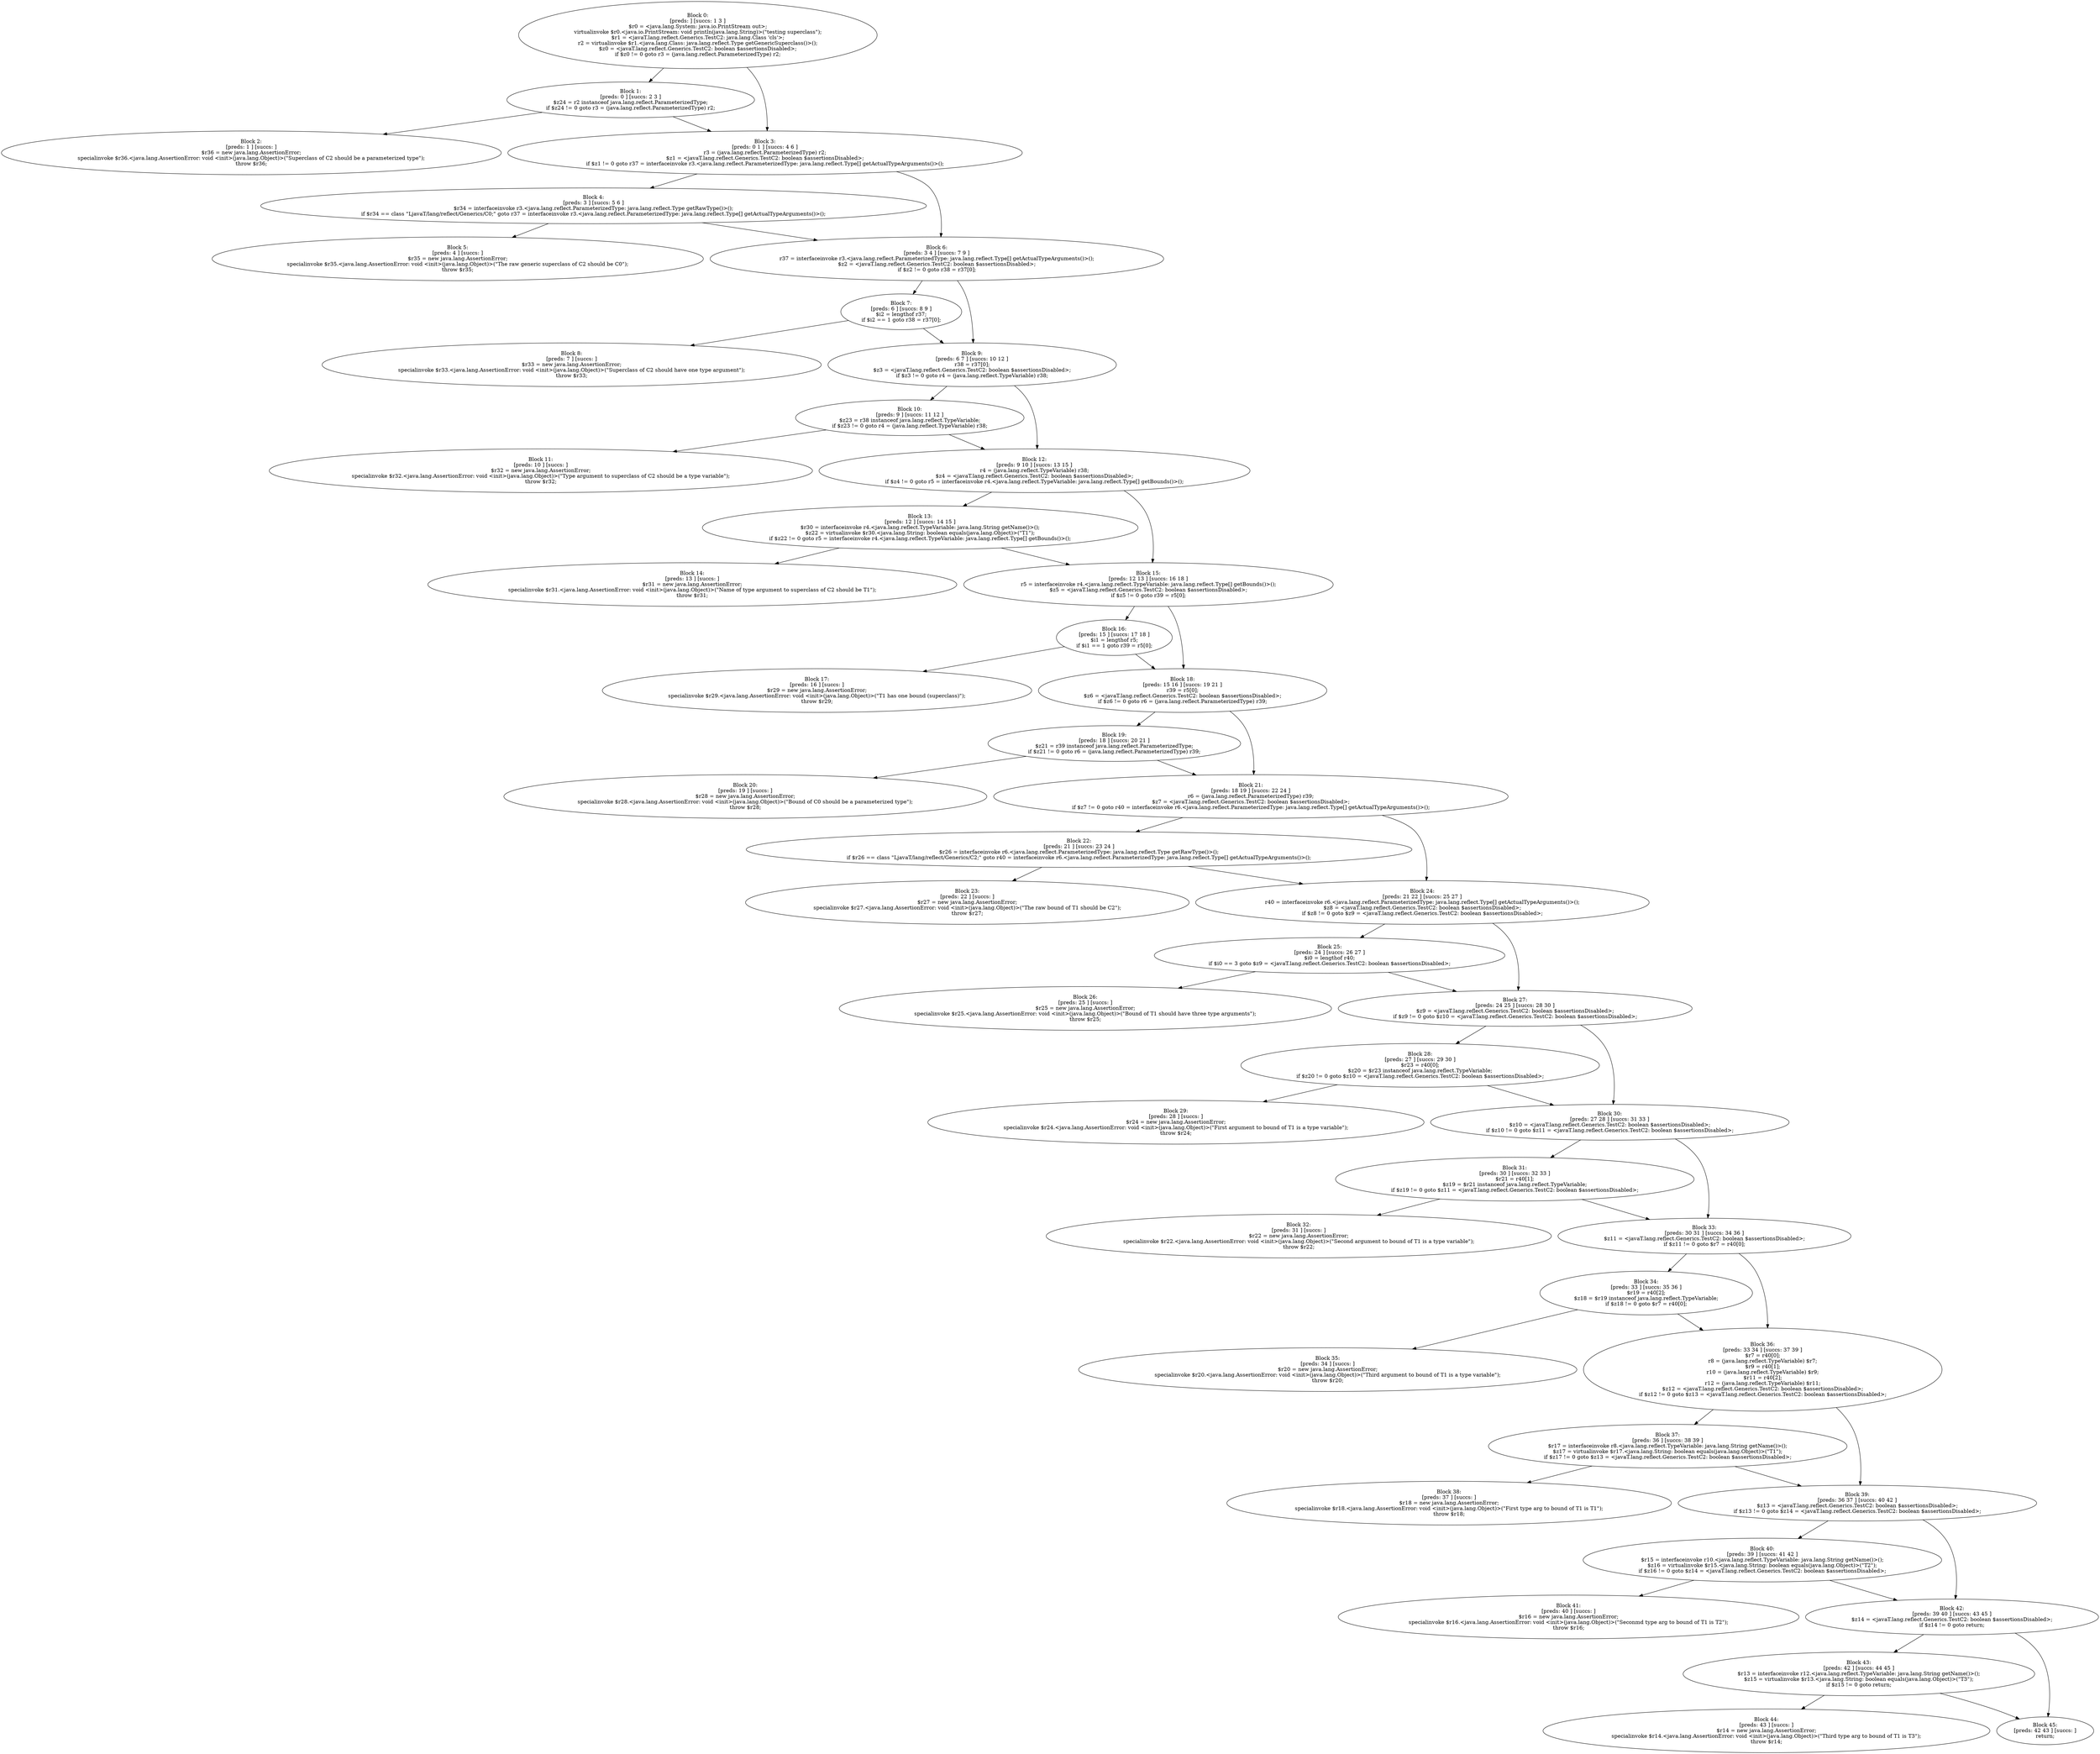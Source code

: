 digraph "unitGraph" {
    "Block 0:
[preds: ] [succs: 1 3 ]
$r0 = <java.lang.System: java.io.PrintStream out>;
virtualinvoke $r0.<java.io.PrintStream: void println(java.lang.String)>(\"testing superclass\");
$r1 = <javaT.lang.reflect.Generics.TestC2: java.lang.Class 'cls'>;
r2 = virtualinvoke $r1.<java.lang.Class: java.lang.reflect.Type getGenericSuperclass()>();
$z0 = <javaT.lang.reflect.Generics.TestC2: boolean $assertionsDisabled>;
if $z0 != 0 goto r3 = (java.lang.reflect.ParameterizedType) r2;
"
    "Block 1:
[preds: 0 ] [succs: 2 3 ]
$z24 = r2 instanceof java.lang.reflect.ParameterizedType;
if $z24 != 0 goto r3 = (java.lang.reflect.ParameterizedType) r2;
"
    "Block 2:
[preds: 1 ] [succs: ]
$r36 = new java.lang.AssertionError;
specialinvoke $r36.<java.lang.AssertionError: void <init>(java.lang.Object)>(\"Superclass of C2 should be a parameterized type\");
throw $r36;
"
    "Block 3:
[preds: 0 1 ] [succs: 4 6 ]
r3 = (java.lang.reflect.ParameterizedType) r2;
$z1 = <javaT.lang.reflect.Generics.TestC2: boolean $assertionsDisabled>;
if $z1 != 0 goto r37 = interfaceinvoke r3.<java.lang.reflect.ParameterizedType: java.lang.reflect.Type[] getActualTypeArguments()>();
"
    "Block 4:
[preds: 3 ] [succs: 5 6 ]
$r34 = interfaceinvoke r3.<java.lang.reflect.ParameterizedType: java.lang.reflect.Type getRawType()>();
if $r34 == class \"LjavaT/lang/reflect/Generics/C0;\" goto r37 = interfaceinvoke r3.<java.lang.reflect.ParameterizedType: java.lang.reflect.Type[] getActualTypeArguments()>();
"
    "Block 5:
[preds: 4 ] [succs: ]
$r35 = new java.lang.AssertionError;
specialinvoke $r35.<java.lang.AssertionError: void <init>(java.lang.Object)>(\"The raw generic superclass of C2 should be C0\");
throw $r35;
"
    "Block 6:
[preds: 3 4 ] [succs: 7 9 ]
r37 = interfaceinvoke r3.<java.lang.reflect.ParameterizedType: java.lang.reflect.Type[] getActualTypeArguments()>();
$z2 = <javaT.lang.reflect.Generics.TestC2: boolean $assertionsDisabled>;
if $z2 != 0 goto r38 = r37[0];
"
    "Block 7:
[preds: 6 ] [succs: 8 9 ]
$i2 = lengthof r37;
if $i2 == 1 goto r38 = r37[0];
"
    "Block 8:
[preds: 7 ] [succs: ]
$r33 = new java.lang.AssertionError;
specialinvoke $r33.<java.lang.AssertionError: void <init>(java.lang.Object)>(\"Superclass of C2 should have one type argument\");
throw $r33;
"
    "Block 9:
[preds: 6 7 ] [succs: 10 12 ]
r38 = r37[0];
$z3 = <javaT.lang.reflect.Generics.TestC2: boolean $assertionsDisabled>;
if $z3 != 0 goto r4 = (java.lang.reflect.TypeVariable) r38;
"
    "Block 10:
[preds: 9 ] [succs: 11 12 ]
$z23 = r38 instanceof java.lang.reflect.TypeVariable;
if $z23 != 0 goto r4 = (java.lang.reflect.TypeVariable) r38;
"
    "Block 11:
[preds: 10 ] [succs: ]
$r32 = new java.lang.AssertionError;
specialinvoke $r32.<java.lang.AssertionError: void <init>(java.lang.Object)>(\"Type argument to superclass of C2 should be a type variable\");
throw $r32;
"
    "Block 12:
[preds: 9 10 ] [succs: 13 15 ]
r4 = (java.lang.reflect.TypeVariable) r38;
$z4 = <javaT.lang.reflect.Generics.TestC2: boolean $assertionsDisabled>;
if $z4 != 0 goto r5 = interfaceinvoke r4.<java.lang.reflect.TypeVariable: java.lang.reflect.Type[] getBounds()>();
"
    "Block 13:
[preds: 12 ] [succs: 14 15 ]
$r30 = interfaceinvoke r4.<java.lang.reflect.TypeVariable: java.lang.String getName()>();
$z22 = virtualinvoke $r30.<java.lang.String: boolean equals(java.lang.Object)>(\"T1\");
if $z22 != 0 goto r5 = interfaceinvoke r4.<java.lang.reflect.TypeVariable: java.lang.reflect.Type[] getBounds()>();
"
    "Block 14:
[preds: 13 ] [succs: ]
$r31 = new java.lang.AssertionError;
specialinvoke $r31.<java.lang.AssertionError: void <init>(java.lang.Object)>(\"Name of type argument to superclass of C2 should be T1\");
throw $r31;
"
    "Block 15:
[preds: 12 13 ] [succs: 16 18 ]
r5 = interfaceinvoke r4.<java.lang.reflect.TypeVariable: java.lang.reflect.Type[] getBounds()>();
$z5 = <javaT.lang.reflect.Generics.TestC2: boolean $assertionsDisabled>;
if $z5 != 0 goto r39 = r5[0];
"
    "Block 16:
[preds: 15 ] [succs: 17 18 ]
$i1 = lengthof r5;
if $i1 == 1 goto r39 = r5[0];
"
    "Block 17:
[preds: 16 ] [succs: ]
$r29 = new java.lang.AssertionError;
specialinvoke $r29.<java.lang.AssertionError: void <init>(java.lang.Object)>(\"T1 has one bound (superclass)\");
throw $r29;
"
    "Block 18:
[preds: 15 16 ] [succs: 19 21 ]
r39 = r5[0];
$z6 = <javaT.lang.reflect.Generics.TestC2: boolean $assertionsDisabled>;
if $z6 != 0 goto r6 = (java.lang.reflect.ParameterizedType) r39;
"
    "Block 19:
[preds: 18 ] [succs: 20 21 ]
$z21 = r39 instanceof java.lang.reflect.ParameterizedType;
if $z21 != 0 goto r6 = (java.lang.reflect.ParameterizedType) r39;
"
    "Block 20:
[preds: 19 ] [succs: ]
$r28 = new java.lang.AssertionError;
specialinvoke $r28.<java.lang.AssertionError: void <init>(java.lang.Object)>(\"Bound of C0 should be a parameterized type\");
throw $r28;
"
    "Block 21:
[preds: 18 19 ] [succs: 22 24 ]
r6 = (java.lang.reflect.ParameterizedType) r39;
$z7 = <javaT.lang.reflect.Generics.TestC2: boolean $assertionsDisabled>;
if $z7 != 0 goto r40 = interfaceinvoke r6.<java.lang.reflect.ParameterizedType: java.lang.reflect.Type[] getActualTypeArguments()>();
"
    "Block 22:
[preds: 21 ] [succs: 23 24 ]
$r26 = interfaceinvoke r6.<java.lang.reflect.ParameterizedType: java.lang.reflect.Type getRawType()>();
if $r26 == class \"LjavaT/lang/reflect/Generics/C2;\" goto r40 = interfaceinvoke r6.<java.lang.reflect.ParameterizedType: java.lang.reflect.Type[] getActualTypeArguments()>();
"
    "Block 23:
[preds: 22 ] [succs: ]
$r27 = new java.lang.AssertionError;
specialinvoke $r27.<java.lang.AssertionError: void <init>(java.lang.Object)>(\"The raw bound of T1 should be C2\");
throw $r27;
"
    "Block 24:
[preds: 21 22 ] [succs: 25 27 ]
r40 = interfaceinvoke r6.<java.lang.reflect.ParameterizedType: java.lang.reflect.Type[] getActualTypeArguments()>();
$z8 = <javaT.lang.reflect.Generics.TestC2: boolean $assertionsDisabled>;
if $z8 != 0 goto $z9 = <javaT.lang.reflect.Generics.TestC2: boolean $assertionsDisabled>;
"
    "Block 25:
[preds: 24 ] [succs: 26 27 ]
$i0 = lengthof r40;
if $i0 == 3 goto $z9 = <javaT.lang.reflect.Generics.TestC2: boolean $assertionsDisabled>;
"
    "Block 26:
[preds: 25 ] [succs: ]
$r25 = new java.lang.AssertionError;
specialinvoke $r25.<java.lang.AssertionError: void <init>(java.lang.Object)>(\"Bound of T1 should have three type arguments\");
throw $r25;
"
    "Block 27:
[preds: 24 25 ] [succs: 28 30 ]
$z9 = <javaT.lang.reflect.Generics.TestC2: boolean $assertionsDisabled>;
if $z9 != 0 goto $z10 = <javaT.lang.reflect.Generics.TestC2: boolean $assertionsDisabled>;
"
    "Block 28:
[preds: 27 ] [succs: 29 30 ]
$r23 = r40[0];
$z20 = $r23 instanceof java.lang.reflect.TypeVariable;
if $z20 != 0 goto $z10 = <javaT.lang.reflect.Generics.TestC2: boolean $assertionsDisabled>;
"
    "Block 29:
[preds: 28 ] [succs: ]
$r24 = new java.lang.AssertionError;
specialinvoke $r24.<java.lang.AssertionError: void <init>(java.lang.Object)>(\"First argument to bound of T1 is a type variable\");
throw $r24;
"
    "Block 30:
[preds: 27 28 ] [succs: 31 33 ]
$z10 = <javaT.lang.reflect.Generics.TestC2: boolean $assertionsDisabled>;
if $z10 != 0 goto $z11 = <javaT.lang.reflect.Generics.TestC2: boolean $assertionsDisabled>;
"
    "Block 31:
[preds: 30 ] [succs: 32 33 ]
$r21 = r40[1];
$z19 = $r21 instanceof java.lang.reflect.TypeVariable;
if $z19 != 0 goto $z11 = <javaT.lang.reflect.Generics.TestC2: boolean $assertionsDisabled>;
"
    "Block 32:
[preds: 31 ] [succs: ]
$r22 = new java.lang.AssertionError;
specialinvoke $r22.<java.lang.AssertionError: void <init>(java.lang.Object)>(\"Second argument to bound of T1 is a type variable\");
throw $r22;
"
    "Block 33:
[preds: 30 31 ] [succs: 34 36 ]
$z11 = <javaT.lang.reflect.Generics.TestC2: boolean $assertionsDisabled>;
if $z11 != 0 goto $r7 = r40[0];
"
    "Block 34:
[preds: 33 ] [succs: 35 36 ]
$r19 = r40[2];
$z18 = $r19 instanceof java.lang.reflect.TypeVariable;
if $z18 != 0 goto $r7 = r40[0];
"
    "Block 35:
[preds: 34 ] [succs: ]
$r20 = new java.lang.AssertionError;
specialinvoke $r20.<java.lang.AssertionError: void <init>(java.lang.Object)>(\"Third argument to bound of T1 is a type variable\");
throw $r20;
"
    "Block 36:
[preds: 33 34 ] [succs: 37 39 ]
$r7 = r40[0];
r8 = (java.lang.reflect.TypeVariable) $r7;
$r9 = r40[1];
r10 = (java.lang.reflect.TypeVariable) $r9;
$r11 = r40[2];
r12 = (java.lang.reflect.TypeVariable) $r11;
$z12 = <javaT.lang.reflect.Generics.TestC2: boolean $assertionsDisabled>;
if $z12 != 0 goto $z13 = <javaT.lang.reflect.Generics.TestC2: boolean $assertionsDisabled>;
"
    "Block 37:
[preds: 36 ] [succs: 38 39 ]
$r17 = interfaceinvoke r8.<java.lang.reflect.TypeVariable: java.lang.String getName()>();
$z17 = virtualinvoke $r17.<java.lang.String: boolean equals(java.lang.Object)>(\"T1\");
if $z17 != 0 goto $z13 = <javaT.lang.reflect.Generics.TestC2: boolean $assertionsDisabled>;
"
    "Block 38:
[preds: 37 ] [succs: ]
$r18 = new java.lang.AssertionError;
specialinvoke $r18.<java.lang.AssertionError: void <init>(java.lang.Object)>(\"First type arg to bound of T1 is T1\");
throw $r18;
"
    "Block 39:
[preds: 36 37 ] [succs: 40 42 ]
$z13 = <javaT.lang.reflect.Generics.TestC2: boolean $assertionsDisabled>;
if $z13 != 0 goto $z14 = <javaT.lang.reflect.Generics.TestC2: boolean $assertionsDisabled>;
"
    "Block 40:
[preds: 39 ] [succs: 41 42 ]
$r15 = interfaceinvoke r10.<java.lang.reflect.TypeVariable: java.lang.String getName()>();
$z16 = virtualinvoke $r15.<java.lang.String: boolean equals(java.lang.Object)>(\"T2\");
if $z16 != 0 goto $z14 = <javaT.lang.reflect.Generics.TestC2: boolean $assertionsDisabled>;
"
    "Block 41:
[preds: 40 ] [succs: ]
$r16 = new java.lang.AssertionError;
specialinvoke $r16.<java.lang.AssertionError: void <init>(java.lang.Object)>(\"Seconmd type arg to bound of T1 is T2\");
throw $r16;
"
    "Block 42:
[preds: 39 40 ] [succs: 43 45 ]
$z14 = <javaT.lang.reflect.Generics.TestC2: boolean $assertionsDisabled>;
if $z14 != 0 goto return;
"
    "Block 43:
[preds: 42 ] [succs: 44 45 ]
$r13 = interfaceinvoke r12.<java.lang.reflect.TypeVariable: java.lang.String getName()>();
$z15 = virtualinvoke $r13.<java.lang.String: boolean equals(java.lang.Object)>(\"T3\");
if $z15 != 0 goto return;
"
    "Block 44:
[preds: 43 ] [succs: ]
$r14 = new java.lang.AssertionError;
specialinvoke $r14.<java.lang.AssertionError: void <init>(java.lang.Object)>(\"Third type arg to bound of T1 is T3\");
throw $r14;
"
    "Block 45:
[preds: 42 43 ] [succs: ]
return;
"
    "Block 0:
[preds: ] [succs: 1 3 ]
$r0 = <java.lang.System: java.io.PrintStream out>;
virtualinvoke $r0.<java.io.PrintStream: void println(java.lang.String)>(\"testing superclass\");
$r1 = <javaT.lang.reflect.Generics.TestC2: java.lang.Class 'cls'>;
r2 = virtualinvoke $r1.<java.lang.Class: java.lang.reflect.Type getGenericSuperclass()>();
$z0 = <javaT.lang.reflect.Generics.TestC2: boolean $assertionsDisabled>;
if $z0 != 0 goto r3 = (java.lang.reflect.ParameterizedType) r2;
"->"Block 1:
[preds: 0 ] [succs: 2 3 ]
$z24 = r2 instanceof java.lang.reflect.ParameterizedType;
if $z24 != 0 goto r3 = (java.lang.reflect.ParameterizedType) r2;
";
    "Block 0:
[preds: ] [succs: 1 3 ]
$r0 = <java.lang.System: java.io.PrintStream out>;
virtualinvoke $r0.<java.io.PrintStream: void println(java.lang.String)>(\"testing superclass\");
$r1 = <javaT.lang.reflect.Generics.TestC2: java.lang.Class 'cls'>;
r2 = virtualinvoke $r1.<java.lang.Class: java.lang.reflect.Type getGenericSuperclass()>();
$z0 = <javaT.lang.reflect.Generics.TestC2: boolean $assertionsDisabled>;
if $z0 != 0 goto r3 = (java.lang.reflect.ParameterizedType) r2;
"->"Block 3:
[preds: 0 1 ] [succs: 4 6 ]
r3 = (java.lang.reflect.ParameterizedType) r2;
$z1 = <javaT.lang.reflect.Generics.TestC2: boolean $assertionsDisabled>;
if $z1 != 0 goto r37 = interfaceinvoke r3.<java.lang.reflect.ParameterizedType: java.lang.reflect.Type[] getActualTypeArguments()>();
";
    "Block 1:
[preds: 0 ] [succs: 2 3 ]
$z24 = r2 instanceof java.lang.reflect.ParameterizedType;
if $z24 != 0 goto r3 = (java.lang.reflect.ParameterizedType) r2;
"->"Block 2:
[preds: 1 ] [succs: ]
$r36 = new java.lang.AssertionError;
specialinvoke $r36.<java.lang.AssertionError: void <init>(java.lang.Object)>(\"Superclass of C2 should be a parameterized type\");
throw $r36;
";
    "Block 1:
[preds: 0 ] [succs: 2 3 ]
$z24 = r2 instanceof java.lang.reflect.ParameterizedType;
if $z24 != 0 goto r3 = (java.lang.reflect.ParameterizedType) r2;
"->"Block 3:
[preds: 0 1 ] [succs: 4 6 ]
r3 = (java.lang.reflect.ParameterizedType) r2;
$z1 = <javaT.lang.reflect.Generics.TestC2: boolean $assertionsDisabled>;
if $z1 != 0 goto r37 = interfaceinvoke r3.<java.lang.reflect.ParameterizedType: java.lang.reflect.Type[] getActualTypeArguments()>();
";
    "Block 3:
[preds: 0 1 ] [succs: 4 6 ]
r3 = (java.lang.reflect.ParameterizedType) r2;
$z1 = <javaT.lang.reflect.Generics.TestC2: boolean $assertionsDisabled>;
if $z1 != 0 goto r37 = interfaceinvoke r3.<java.lang.reflect.ParameterizedType: java.lang.reflect.Type[] getActualTypeArguments()>();
"->"Block 4:
[preds: 3 ] [succs: 5 6 ]
$r34 = interfaceinvoke r3.<java.lang.reflect.ParameterizedType: java.lang.reflect.Type getRawType()>();
if $r34 == class \"LjavaT/lang/reflect/Generics/C0;\" goto r37 = interfaceinvoke r3.<java.lang.reflect.ParameterizedType: java.lang.reflect.Type[] getActualTypeArguments()>();
";
    "Block 3:
[preds: 0 1 ] [succs: 4 6 ]
r3 = (java.lang.reflect.ParameterizedType) r2;
$z1 = <javaT.lang.reflect.Generics.TestC2: boolean $assertionsDisabled>;
if $z1 != 0 goto r37 = interfaceinvoke r3.<java.lang.reflect.ParameterizedType: java.lang.reflect.Type[] getActualTypeArguments()>();
"->"Block 6:
[preds: 3 4 ] [succs: 7 9 ]
r37 = interfaceinvoke r3.<java.lang.reflect.ParameterizedType: java.lang.reflect.Type[] getActualTypeArguments()>();
$z2 = <javaT.lang.reflect.Generics.TestC2: boolean $assertionsDisabled>;
if $z2 != 0 goto r38 = r37[0];
";
    "Block 4:
[preds: 3 ] [succs: 5 6 ]
$r34 = interfaceinvoke r3.<java.lang.reflect.ParameterizedType: java.lang.reflect.Type getRawType()>();
if $r34 == class \"LjavaT/lang/reflect/Generics/C0;\" goto r37 = interfaceinvoke r3.<java.lang.reflect.ParameterizedType: java.lang.reflect.Type[] getActualTypeArguments()>();
"->"Block 5:
[preds: 4 ] [succs: ]
$r35 = new java.lang.AssertionError;
specialinvoke $r35.<java.lang.AssertionError: void <init>(java.lang.Object)>(\"The raw generic superclass of C2 should be C0\");
throw $r35;
";
    "Block 4:
[preds: 3 ] [succs: 5 6 ]
$r34 = interfaceinvoke r3.<java.lang.reflect.ParameterizedType: java.lang.reflect.Type getRawType()>();
if $r34 == class \"LjavaT/lang/reflect/Generics/C0;\" goto r37 = interfaceinvoke r3.<java.lang.reflect.ParameterizedType: java.lang.reflect.Type[] getActualTypeArguments()>();
"->"Block 6:
[preds: 3 4 ] [succs: 7 9 ]
r37 = interfaceinvoke r3.<java.lang.reflect.ParameterizedType: java.lang.reflect.Type[] getActualTypeArguments()>();
$z2 = <javaT.lang.reflect.Generics.TestC2: boolean $assertionsDisabled>;
if $z2 != 0 goto r38 = r37[0];
";
    "Block 6:
[preds: 3 4 ] [succs: 7 9 ]
r37 = interfaceinvoke r3.<java.lang.reflect.ParameterizedType: java.lang.reflect.Type[] getActualTypeArguments()>();
$z2 = <javaT.lang.reflect.Generics.TestC2: boolean $assertionsDisabled>;
if $z2 != 0 goto r38 = r37[0];
"->"Block 7:
[preds: 6 ] [succs: 8 9 ]
$i2 = lengthof r37;
if $i2 == 1 goto r38 = r37[0];
";
    "Block 6:
[preds: 3 4 ] [succs: 7 9 ]
r37 = interfaceinvoke r3.<java.lang.reflect.ParameterizedType: java.lang.reflect.Type[] getActualTypeArguments()>();
$z2 = <javaT.lang.reflect.Generics.TestC2: boolean $assertionsDisabled>;
if $z2 != 0 goto r38 = r37[0];
"->"Block 9:
[preds: 6 7 ] [succs: 10 12 ]
r38 = r37[0];
$z3 = <javaT.lang.reflect.Generics.TestC2: boolean $assertionsDisabled>;
if $z3 != 0 goto r4 = (java.lang.reflect.TypeVariable) r38;
";
    "Block 7:
[preds: 6 ] [succs: 8 9 ]
$i2 = lengthof r37;
if $i2 == 1 goto r38 = r37[0];
"->"Block 8:
[preds: 7 ] [succs: ]
$r33 = new java.lang.AssertionError;
specialinvoke $r33.<java.lang.AssertionError: void <init>(java.lang.Object)>(\"Superclass of C2 should have one type argument\");
throw $r33;
";
    "Block 7:
[preds: 6 ] [succs: 8 9 ]
$i2 = lengthof r37;
if $i2 == 1 goto r38 = r37[0];
"->"Block 9:
[preds: 6 7 ] [succs: 10 12 ]
r38 = r37[0];
$z3 = <javaT.lang.reflect.Generics.TestC2: boolean $assertionsDisabled>;
if $z3 != 0 goto r4 = (java.lang.reflect.TypeVariable) r38;
";
    "Block 9:
[preds: 6 7 ] [succs: 10 12 ]
r38 = r37[0];
$z3 = <javaT.lang.reflect.Generics.TestC2: boolean $assertionsDisabled>;
if $z3 != 0 goto r4 = (java.lang.reflect.TypeVariable) r38;
"->"Block 10:
[preds: 9 ] [succs: 11 12 ]
$z23 = r38 instanceof java.lang.reflect.TypeVariable;
if $z23 != 0 goto r4 = (java.lang.reflect.TypeVariable) r38;
";
    "Block 9:
[preds: 6 7 ] [succs: 10 12 ]
r38 = r37[0];
$z3 = <javaT.lang.reflect.Generics.TestC2: boolean $assertionsDisabled>;
if $z3 != 0 goto r4 = (java.lang.reflect.TypeVariable) r38;
"->"Block 12:
[preds: 9 10 ] [succs: 13 15 ]
r4 = (java.lang.reflect.TypeVariable) r38;
$z4 = <javaT.lang.reflect.Generics.TestC2: boolean $assertionsDisabled>;
if $z4 != 0 goto r5 = interfaceinvoke r4.<java.lang.reflect.TypeVariable: java.lang.reflect.Type[] getBounds()>();
";
    "Block 10:
[preds: 9 ] [succs: 11 12 ]
$z23 = r38 instanceof java.lang.reflect.TypeVariable;
if $z23 != 0 goto r4 = (java.lang.reflect.TypeVariable) r38;
"->"Block 11:
[preds: 10 ] [succs: ]
$r32 = new java.lang.AssertionError;
specialinvoke $r32.<java.lang.AssertionError: void <init>(java.lang.Object)>(\"Type argument to superclass of C2 should be a type variable\");
throw $r32;
";
    "Block 10:
[preds: 9 ] [succs: 11 12 ]
$z23 = r38 instanceof java.lang.reflect.TypeVariable;
if $z23 != 0 goto r4 = (java.lang.reflect.TypeVariable) r38;
"->"Block 12:
[preds: 9 10 ] [succs: 13 15 ]
r4 = (java.lang.reflect.TypeVariable) r38;
$z4 = <javaT.lang.reflect.Generics.TestC2: boolean $assertionsDisabled>;
if $z4 != 0 goto r5 = interfaceinvoke r4.<java.lang.reflect.TypeVariable: java.lang.reflect.Type[] getBounds()>();
";
    "Block 12:
[preds: 9 10 ] [succs: 13 15 ]
r4 = (java.lang.reflect.TypeVariable) r38;
$z4 = <javaT.lang.reflect.Generics.TestC2: boolean $assertionsDisabled>;
if $z4 != 0 goto r5 = interfaceinvoke r4.<java.lang.reflect.TypeVariable: java.lang.reflect.Type[] getBounds()>();
"->"Block 13:
[preds: 12 ] [succs: 14 15 ]
$r30 = interfaceinvoke r4.<java.lang.reflect.TypeVariable: java.lang.String getName()>();
$z22 = virtualinvoke $r30.<java.lang.String: boolean equals(java.lang.Object)>(\"T1\");
if $z22 != 0 goto r5 = interfaceinvoke r4.<java.lang.reflect.TypeVariable: java.lang.reflect.Type[] getBounds()>();
";
    "Block 12:
[preds: 9 10 ] [succs: 13 15 ]
r4 = (java.lang.reflect.TypeVariable) r38;
$z4 = <javaT.lang.reflect.Generics.TestC2: boolean $assertionsDisabled>;
if $z4 != 0 goto r5 = interfaceinvoke r4.<java.lang.reflect.TypeVariable: java.lang.reflect.Type[] getBounds()>();
"->"Block 15:
[preds: 12 13 ] [succs: 16 18 ]
r5 = interfaceinvoke r4.<java.lang.reflect.TypeVariable: java.lang.reflect.Type[] getBounds()>();
$z5 = <javaT.lang.reflect.Generics.TestC2: boolean $assertionsDisabled>;
if $z5 != 0 goto r39 = r5[0];
";
    "Block 13:
[preds: 12 ] [succs: 14 15 ]
$r30 = interfaceinvoke r4.<java.lang.reflect.TypeVariable: java.lang.String getName()>();
$z22 = virtualinvoke $r30.<java.lang.String: boolean equals(java.lang.Object)>(\"T1\");
if $z22 != 0 goto r5 = interfaceinvoke r4.<java.lang.reflect.TypeVariable: java.lang.reflect.Type[] getBounds()>();
"->"Block 14:
[preds: 13 ] [succs: ]
$r31 = new java.lang.AssertionError;
specialinvoke $r31.<java.lang.AssertionError: void <init>(java.lang.Object)>(\"Name of type argument to superclass of C2 should be T1\");
throw $r31;
";
    "Block 13:
[preds: 12 ] [succs: 14 15 ]
$r30 = interfaceinvoke r4.<java.lang.reflect.TypeVariable: java.lang.String getName()>();
$z22 = virtualinvoke $r30.<java.lang.String: boolean equals(java.lang.Object)>(\"T1\");
if $z22 != 0 goto r5 = interfaceinvoke r4.<java.lang.reflect.TypeVariable: java.lang.reflect.Type[] getBounds()>();
"->"Block 15:
[preds: 12 13 ] [succs: 16 18 ]
r5 = interfaceinvoke r4.<java.lang.reflect.TypeVariable: java.lang.reflect.Type[] getBounds()>();
$z5 = <javaT.lang.reflect.Generics.TestC2: boolean $assertionsDisabled>;
if $z5 != 0 goto r39 = r5[0];
";
    "Block 15:
[preds: 12 13 ] [succs: 16 18 ]
r5 = interfaceinvoke r4.<java.lang.reflect.TypeVariable: java.lang.reflect.Type[] getBounds()>();
$z5 = <javaT.lang.reflect.Generics.TestC2: boolean $assertionsDisabled>;
if $z5 != 0 goto r39 = r5[0];
"->"Block 16:
[preds: 15 ] [succs: 17 18 ]
$i1 = lengthof r5;
if $i1 == 1 goto r39 = r5[0];
";
    "Block 15:
[preds: 12 13 ] [succs: 16 18 ]
r5 = interfaceinvoke r4.<java.lang.reflect.TypeVariable: java.lang.reflect.Type[] getBounds()>();
$z5 = <javaT.lang.reflect.Generics.TestC2: boolean $assertionsDisabled>;
if $z5 != 0 goto r39 = r5[0];
"->"Block 18:
[preds: 15 16 ] [succs: 19 21 ]
r39 = r5[0];
$z6 = <javaT.lang.reflect.Generics.TestC2: boolean $assertionsDisabled>;
if $z6 != 0 goto r6 = (java.lang.reflect.ParameterizedType) r39;
";
    "Block 16:
[preds: 15 ] [succs: 17 18 ]
$i1 = lengthof r5;
if $i1 == 1 goto r39 = r5[0];
"->"Block 17:
[preds: 16 ] [succs: ]
$r29 = new java.lang.AssertionError;
specialinvoke $r29.<java.lang.AssertionError: void <init>(java.lang.Object)>(\"T1 has one bound (superclass)\");
throw $r29;
";
    "Block 16:
[preds: 15 ] [succs: 17 18 ]
$i1 = lengthof r5;
if $i1 == 1 goto r39 = r5[0];
"->"Block 18:
[preds: 15 16 ] [succs: 19 21 ]
r39 = r5[0];
$z6 = <javaT.lang.reflect.Generics.TestC2: boolean $assertionsDisabled>;
if $z6 != 0 goto r6 = (java.lang.reflect.ParameterizedType) r39;
";
    "Block 18:
[preds: 15 16 ] [succs: 19 21 ]
r39 = r5[0];
$z6 = <javaT.lang.reflect.Generics.TestC2: boolean $assertionsDisabled>;
if $z6 != 0 goto r6 = (java.lang.reflect.ParameterizedType) r39;
"->"Block 19:
[preds: 18 ] [succs: 20 21 ]
$z21 = r39 instanceof java.lang.reflect.ParameterizedType;
if $z21 != 0 goto r6 = (java.lang.reflect.ParameterizedType) r39;
";
    "Block 18:
[preds: 15 16 ] [succs: 19 21 ]
r39 = r5[0];
$z6 = <javaT.lang.reflect.Generics.TestC2: boolean $assertionsDisabled>;
if $z6 != 0 goto r6 = (java.lang.reflect.ParameterizedType) r39;
"->"Block 21:
[preds: 18 19 ] [succs: 22 24 ]
r6 = (java.lang.reflect.ParameterizedType) r39;
$z7 = <javaT.lang.reflect.Generics.TestC2: boolean $assertionsDisabled>;
if $z7 != 0 goto r40 = interfaceinvoke r6.<java.lang.reflect.ParameterizedType: java.lang.reflect.Type[] getActualTypeArguments()>();
";
    "Block 19:
[preds: 18 ] [succs: 20 21 ]
$z21 = r39 instanceof java.lang.reflect.ParameterizedType;
if $z21 != 0 goto r6 = (java.lang.reflect.ParameterizedType) r39;
"->"Block 20:
[preds: 19 ] [succs: ]
$r28 = new java.lang.AssertionError;
specialinvoke $r28.<java.lang.AssertionError: void <init>(java.lang.Object)>(\"Bound of C0 should be a parameterized type\");
throw $r28;
";
    "Block 19:
[preds: 18 ] [succs: 20 21 ]
$z21 = r39 instanceof java.lang.reflect.ParameterizedType;
if $z21 != 0 goto r6 = (java.lang.reflect.ParameterizedType) r39;
"->"Block 21:
[preds: 18 19 ] [succs: 22 24 ]
r6 = (java.lang.reflect.ParameterizedType) r39;
$z7 = <javaT.lang.reflect.Generics.TestC2: boolean $assertionsDisabled>;
if $z7 != 0 goto r40 = interfaceinvoke r6.<java.lang.reflect.ParameterizedType: java.lang.reflect.Type[] getActualTypeArguments()>();
";
    "Block 21:
[preds: 18 19 ] [succs: 22 24 ]
r6 = (java.lang.reflect.ParameterizedType) r39;
$z7 = <javaT.lang.reflect.Generics.TestC2: boolean $assertionsDisabled>;
if $z7 != 0 goto r40 = interfaceinvoke r6.<java.lang.reflect.ParameterizedType: java.lang.reflect.Type[] getActualTypeArguments()>();
"->"Block 22:
[preds: 21 ] [succs: 23 24 ]
$r26 = interfaceinvoke r6.<java.lang.reflect.ParameterizedType: java.lang.reflect.Type getRawType()>();
if $r26 == class \"LjavaT/lang/reflect/Generics/C2;\" goto r40 = interfaceinvoke r6.<java.lang.reflect.ParameterizedType: java.lang.reflect.Type[] getActualTypeArguments()>();
";
    "Block 21:
[preds: 18 19 ] [succs: 22 24 ]
r6 = (java.lang.reflect.ParameterizedType) r39;
$z7 = <javaT.lang.reflect.Generics.TestC2: boolean $assertionsDisabled>;
if $z7 != 0 goto r40 = interfaceinvoke r6.<java.lang.reflect.ParameterizedType: java.lang.reflect.Type[] getActualTypeArguments()>();
"->"Block 24:
[preds: 21 22 ] [succs: 25 27 ]
r40 = interfaceinvoke r6.<java.lang.reflect.ParameterizedType: java.lang.reflect.Type[] getActualTypeArguments()>();
$z8 = <javaT.lang.reflect.Generics.TestC2: boolean $assertionsDisabled>;
if $z8 != 0 goto $z9 = <javaT.lang.reflect.Generics.TestC2: boolean $assertionsDisabled>;
";
    "Block 22:
[preds: 21 ] [succs: 23 24 ]
$r26 = interfaceinvoke r6.<java.lang.reflect.ParameterizedType: java.lang.reflect.Type getRawType()>();
if $r26 == class \"LjavaT/lang/reflect/Generics/C2;\" goto r40 = interfaceinvoke r6.<java.lang.reflect.ParameterizedType: java.lang.reflect.Type[] getActualTypeArguments()>();
"->"Block 23:
[preds: 22 ] [succs: ]
$r27 = new java.lang.AssertionError;
specialinvoke $r27.<java.lang.AssertionError: void <init>(java.lang.Object)>(\"The raw bound of T1 should be C2\");
throw $r27;
";
    "Block 22:
[preds: 21 ] [succs: 23 24 ]
$r26 = interfaceinvoke r6.<java.lang.reflect.ParameterizedType: java.lang.reflect.Type getRawType()>();
if $r26 == class \"LjavaT/lang/reflect/Generics/C2;\" goto r40 = interfaceinvoke r6.<java.lang.reflect.ParameterizedType: java.lang.reflect.Type[] getActualTypeArguments()>();
"->"Block 24:
[preds: 21 22 ] [succs: 25 27 ]
r40 = interfaceinvoke r6.<java.lang.reflect.ParameterizedType: java.lang.reflect.Type[] getActualTypeArguments()>();
$z8 = <javaT.lang.reflect.Generics.TestC2: boolean $assertionsDisabled>;
if $z8 != 0 goto $z9 = <javaT.lang.reflect.Generics.TestC2: boolean $assertionsDisabled>;
";
    "Block 24:
[preds: 21 22 ] [succs: 25 27 ]
r40 = interfaceinvoke r6.<java.lang.reflect.ParameterizedType: java.lang.reflect.Type[] getActualTypeArguments()>();
$z8 = <javaT.lang.reflect.Generics.TestC2: boolean $assertionsDisabled>;
if $z8 != 0 goto $z9 = <javaT.lang.reflect.Generics.TestC2: boolean $assertionsDisabled>;
"->"Block 25:
[preds: 24 ] [succs: 26 27 ]
$i0 = lengthof r40;
if $i0 == 3 goto $z9 = <javaT.lang.reflect.Generics.TestC2: boolean $assertionsDisabled>;
";
    "Block 24:
[preds: 21 22 ] [succs: 25 27 ]
r40 = interfaceinvoke r6.<java.lang.reflect.ParameterizedType: java.lang.reflect.Type[] getActualTypeArguments()>();
$z8 = <javaT.lang.reflect.Generics.TestC2: boolean $assertionsDisabled>;
if $z8 != 0 goto $z9 = <javaT.lang.reflect.Generics.TestC2: boolean $assertionsDisabled>;
"->"Block 27:
[preds: 24 25 ] [succs: 28 30 ]
$z9 = <javaT.lang.reflect.Generics.TestC2: boolean $assertionsDisabled>;
if $z9 != 0 goto $z10 = <javaT.lang.reflect.Generics.TestC2: boolean $assertionsDisabled>;
";
    "Block 25:
[preds: 24 ] [succs: 26 27 ]
$i0 = lengthof r40;
if $i0 == 3 goto $z9 = <javaT.lang.reflect.Generics.TestC2: boolean $assertionsDisabled>;
"->"Block 26:
[preds: 25 ] [succs: ]
$r25 = new java.lang.AssertionError;
specialinvoke $r25.<java.lang.AssertionError: void <init>(java.lang.Object)>(\"Bound of T1 should have three type arguments\");
throw $r25;
";
    "Block 25:
[preds: 24 ] [succs: 26 27 ]
$i0 = lengthof r40;
if $i0 == 3 goto $z9 = <javaT.lang.reflect.Generics.TestC2: boolean $assertionsDisabled>;
"->"Block 27:
[preds: 24 25 ] [succs: 28 30 ]
$z9 = <javaT.lang.reflect.Generics.TestC2: boolean $assertionsDisabled>;
if $z9 != 0 goto $z10 = <javaT.lang.reflect.Generics.TestC2: boolean $assertionsDisabled>;
";
    "Block 27:
[preds: 24 25 ] [succs: 28 30 ]
$z9 = <javaT.lang.reflect.Generics.TestC2: boolean $assertionsDisabled>;
if $z9 != 0 goto $z10 = <javaT.lang.reflect.Generics.TestC2: boolean $assertionsDisabled>;
"->"Block 28:
[preds: 27 ] [succs: 29 30 ]
$r23 = r40[0];
$z20 = $r23 instanceof java.lang.reflect.TypeVariable;
if $z20 != 0 goto $z10 = <javaT.lang.reflect.Generics.TestC2: boolean $assertionsDisabled>;
";
    "Block 27:
[preds: 24 25 ] [succs: 28 30 ]
$z9 = <javaT.lang.reflect.Generics.TestC2: boolean $assertionsDisabled>;
if $z9 != 0 goto $z10 = <javaT.lang.reflect.Generics.TestC2: boolean $assertionsDisabled>;
"->"Block 30:
[preds: 27 28 ] [succs: 31 33 ]
$z10 = <javaT.lang.reflect.Generics.TestC2: boolean $assertionsDisabled>;
if $z10 != 0 goto $z11 = <javaT.lang.reflect.Generics.TestC2: boolean $assertionsDisabled>;
";
    "Block 28:
[preds: 27 ] [succs: 29 30 ]
$r23 = r40[0];
$z20 = $r23 instanceof java.lang.reflect.TypeVariable;
if $z20 != 0 goto $z10 = <javaT.lang.reflect.Generics.TestC2: boolean $assertionsDisabled>;
"->"Block 29:
[preds: 28 ] [succs: ]
$r24 = new java.lang.AssertionError;
specialinvoke $r24.<java.lang.AssertionError: void <init>(java.lang.Object)>(\"First argument to bound of T1 is a type variable\");
throw $r24;
";
    "Block 28:
[preds: 27 ] [succs: 29 30 ]
$r23 = r40[0];
$z20 = $r23 instanceof java.lang.reflect.TypeVariable;
if $z20 != 0 goto $z10 = <javaT.lang.reflect.Generics.TestC2: boolean $assertionsDisabled>;
"->"Block 30:
[preds: 27 28 ] [succs: 31 33 ]
$z10 = <javaT.lang.reflect.Generics.TestC2: boolean $assertionsDisabled>;
if $z10 != 0 goto $z11 = <javaT.lang.reflect.Generics.TestC2: boolean $assertionsDisabled>;
";
    "Block 30:
[preds: 27 28 ] [succs: 31 33 ]
$z10 = <javaT.lang.reflect.Generics.TestC2: boolean $assertionsDisabled>;
if $z10 != 0 goto $z11 = <javaT.lang.reflect.Generics.TestC2: boolean $assertionsDisabled>;
"->"Block 31:
[preds: 30 ] [succs: 32 33 ]
$r21 = r40[1];
$z19 = $r21 instanceof java.lang.reflect.TypeVariable;
if $z19 != 0 goto $z11 = <javaT.lang.reflect.Generics.TestC2: boolean $assertionsDisabled>;
";
    "Block 30:
[preds: 27 28 ] [succs: 31 33 ]
$z10 = <javaT.lang.reflect.Generics.TestC2: boolean $assertionsDisabled>;
if $z10 != 0 goto $z11 = <javaT.lang.reflect.Generics.TestC2: boolean $assertionsDisabled>;
"->"Block 33:
[preds: 30 31 ] [succs: 34 36 ]
$z11 = <javaT.lang.reflect.Generics.TestC2: boolean $assertionsDisabled>;
if $z11 != 0 goto $r7 = r40[0];
";
    "Block 31:
[preds: 30 ] [succs: 32 33 ]
$r21 = r40[1];
$z19 = $r21 instanceof java.lang.reflect.TypeVariable;
if $z19 != 0 goto $z11 = <javaT.lang.reflect.Generics.TestC2: boolean $assertionsDisabled>;
"->"Block 32:
[preds: 31 ] [succs: ]
$r22 = new java.lang.AssertionError;
specialinvoke $r22.<java.lang.AssertionError: void <init>(java.lang.Object)>(\"Second argument to bound of T1 is a type variable\");
throw $r22;
";
    "Block 31:
[preds: 30 ] [succs: 32 33 ]
$r21 = r40[1];
$z19 = $r21 instanceof java.lang.reflect.TypeVariable;
if $z19 != 0 goto $z11 = <javaT.lang.reflect.Generics.TestC2: boolean $assertionsDisabled>;
"->"Block 33:
[preds: 30 31 ] [succs: 34 36 ]
$z11 = <javaT.lang.reflect.Generics.TestC2: boolean $assertionsDisabled>;
if $z11 != 0 goto $r7 = r40[0];
";
    "Block 33:
[preds: 30 31 ] [succs: 34 36 ]
$z11 = <javaT.lang.reflect.Generics.TestC2: boolean $assertionsDisabled>;
if $z11 != 0 goto $r7 = r40[0];
"->"Block 34:
[preds: 33 ] [succs: 35 36 ]
$r19 = r40[2];
$z18 = $r19 instanceof java.lang.reflect.TypeVariable;
if $z18 != 0 goto $r7 = r40[0];
";
    "Block 33:
[preds: 30 31 ] [succs: 34 36 ]
$z11 = <javaT.lang.reflect.Generics.TestC2: boolean $assertionsDisabled>;
if $z11 != 0 goto $r7 = r40[0];
"->"Block 36:
[preds: 33 34 ] [succs: 37 39 ]
$r7 = r40[0];
r8 = (java.lang.reflect.TypeVariable) $r7;
$r9 = r40[1];
r10 = (java.lang.reflect.TypeVariable) $r9;
$r11 = r40[2];
r12 = (java.lang.reflect.TypeVariable) $r11;
$z12 = <javaT.lang.reflect.Generics.TestC2: boolean $assertionsDisabled>;
if $z12 != 0 goto $z13 = <javaT.lang.reflect.Generics.TestC2: boolean $assertionsDisabled>;
";
    "Block 34:
[preds: 33 ] [succs: 35 36 ]
$r19 = r40[2];
$z18 = $r19 instanceof java.lang.reflect.TypeVariable;
if $z18 != 0 goto $r7 = r40[0];
"->"Block 35:
[preds: 34 ] [succs: ]
$r20 = new java.lang.AssertionError;
specialinvoke $r20.<java.lang.AssertionError: void <init>(java.lang.Object)>(\"Third argument to bound of T1 is a type variable\");
throw $r20;
";
    "Block 34:
[preds: 33 ] [succs: 35 36 ]
$r19 = r40[2];
$z18 = $r19 instanceof java.lang.reflect.TypeVariable;
if $z18 != 0 goto $r7 = r40[0];
"->"Block 36:
[preds: 33 34 ] [succs: 37 39 ]
$r7 = r40[0];
r8 = (java.lang.reflect.TypeVariable) $r7;
$r9 = r40[1];
r10 = (java.lang.reflect.TypeVariable) $r9;
$r11 = r40[2];
r12 = (java.lang.reflect.TypeVariable) $r11;
$z12 = <javaT.lang.reflect.Generics.TestC2: boolean $assertionsDisabled>;
if $z12 != 0 goto $z13 = <javaT.lang.reflect.Generics.TestC2: boolean $assertionsDisabled>;
";
    "Block 36:
[preds: 33 34 ] [succs: 37 39 ]
$r7 = r40[0];
r8 = (java.lang.reflect.TypeVariable) $r7;
$r9 = r40[1];
r10 = (java.lang.reflect.TypeVariable) $r9;
$r11 = r40[2];
r12 = (java.lang.reflect.TypeVariable) $r11;
$z12 = <javaT.lang.reflect.Generics.TestC2: boolean $assertionsDisabled>;
if $z12 != 0 goto $z13 = <javaT.lang.reflect.Generics.TestC2: boolean $assertionsDisabled>;
"->"Block 37:
[preds: 36 ] [succs: 38 39 ]
$r17 = interfaceinvoke r8.<java.lang.reflect.TypeVariable: java.lang.String getName()>();
$z17 = virtualinvoke $r17.<java.lang.String: boolean equals(java.lang.Object)>(\"T1\");
if $z17 != 0 goto $z13 = <javaT.lang.reflect.Generics.TestC2: boolean $assertionsDisabled>;
";
    "Block 36:
[preds: 33 34 ] [succs: 37 39 ]
$r7 = r40[0];
r8 = (java.lang.reflect.TypeVariable) $r7;
$r9 = r40[1];
r10 = (java.lang.reflect.TypeVariable) $r9;
$r11 = r40[2];
r12 = (java.lang.reflect.TypeVariable) $r11;
$z12 = <javaT.lang.reflect.Generics.TestC2: boolean $assertionsDisabled>;
if $z12 != 0 goto $z13 = <javaT.lang.reflect.Generics.TestC2: boolean $assertionsDisabled>;
"->"Block 39:
[preds: 36 37 ] [succs: 40 42 ]
$z13 = <javaT.lang.reflect.Generics.TestC2: boolean $assertionsDisabled>;
if $z13 != 0 goto $z14 = <javaT.lang.reflect.Generics.TestC2: boolean $assertionsDisabled>;
";
    "Block 37:
[preds: 36 ] [succs: 38 39 ]
$r17 = interfaceinvoke r8.<java.lang.reflect.TypeVariable: java.lang.String getName()>();
$z17 = virtualinvoke $r17.<java.lang.String: boolean equals(java.lang.Object)>(\"T1\");
if $z17 != 0 goto $z13 = <javaT.lang.reflect.Generics.TestC2: boolean $assertionsDisabled>;
"->"Block 38:
[preds: 37 ] [succs: ]
$r18 = new java.lang.AssertionError;
specialinvoke $r18.<java.lang.AssertionError: void <init>(java.lang.Object)>(\"First type arg to bound of T1 is T1\");
throw $r18;
";
    "Block 37:
[preds: 36 ] [succs: 38 39 ]
$r17 = interfaceinvoke r8.<java.lang.reflect.TypeVariable: java.lang.String getName()>();
$z17 = virtualinvoke $r17.<java.lang.String: boolean equals(java.lang.Object)>(\"T1\");
if $z17 != 0 goto $z13 = <javaT.lang.reflect.Generics.TestC2: boolean $assertionsDisabled>;
"->"Block 39:
[preds: 36 37 ] [succs: 40 42 ]
$z13 = <javaT.lang.reflect.Generics.TestC2: boolean $assertionsDisabled>;
if $z13 != 0 goto $z14 = <javaT.lang.reflect.Generics.TestC2: boolean $assertionsDisabled>;
";
    "Block 39:
[preds: 36 37 ] [succs: 40 42 ]
$z13 = <javaT.lang.reflect.Generics.TestC2: boolean $assertionsDisabled>;
if $z13 != 0 goto $z14 = <javaT.lang.reflect.Generics.TestC2: boolean $assertionsDisabled>;
"->"Block 40:
[preds: 39 ] [succs: 41 42 ]
$r15 = interfaceinvoke r10.<java.lang.reflect.TypeVariable: java.lang.String getName()>();
$z16 = virtualinvoke $r15.<java.lang.String: boolean equals(java.lang.Object)>(\"T2\");
if $z16 != 0 goto $z14 = <javaT.lang.reflect.Generics.TestC2: boolean $assertionsDisabled>;
";
    "Block 39:
[preds: 36 37 ] [succs: 40 42 ]
$z13 = <javaT.lang.reflect.Generics.TestC2: boolean $assertionsDisabled>;
if $z13 != 0 goto $z14 = <javaT.lang.reflect.Generics.TestC2: boolean $assertionsDisabled>;
"->"Block 42:
[preds: 39 40 ] [succs: 43 45 ]
$z14 = <javaT.lang.reflect.Generics.TestC2: boolean $assertionsDisabled>;
if $z14 != 0 goto return;
";
    "Block 40:
[preds: 39 ] [succs: 41 42 ]
$r15 = interfaceinvoke r10.<java.lang.reflect.TypeVariable: java.lang.String getName()>();
$z16 = virtualinvoke $r15.<java.lang.String: boolean equals(java.lang.Object)>(\"T2\");
if $z16 != 0 goto $z14 = <javaT.lang.reflect.Generics.TestC2: boolean $assertionsDisabled>;
"->"Block 41:
[preds: 40 ] [succs: ]
$r16 = new java.lang.AssertionError;
specialinvoke $r16.<java.lang.AssertionError: void <init>(java.lang.Object)>(\"Seconmd type arg to bound of T1 is T2\");
throw $r16;
";
    "Block 40:
[preds: 39 ] [succs: 41 42 ]
$r15 = interfaceinvoke r10.<java.lang.reflect.TypeVariable: java.lang.String getName()>();
$z16 = virtualinvoke $r15.<java.lang.String: boolean equals(java.lang.Object)>(\"T2\");
if $z16 != 0 goto $z14 = <javaT.lang.reflect.Generics.TestC2: boolean $assertionsDisabled>;
"->"Block 42:
[preds: 39 40 ] [succs: 43 45 ]
$z14 = <javaT.lang.reflect.Generics.TestC2: boolean $assertionsDisabled>;
if $z14 != 0 goto return;
";
    "Block 42:
[preds: 39 40 ] [succs: 43 45 ]
$z14 = <javaT.lang.reflect.Generics.TestC2: boolean $assertionsDisabled>;
if $z14 != 0 goto return;
"->"Block 43:
[preds: 42 ] [succs: 44 45 ]
$r13 = interfaceinvoke r12.<java.lang.reflect.TypeVariable: java.lang.String getName()>();
$z15 = virtualinvoke $r13.<java.lang.String: boolean equals(java.lang.Object)>(\"T3\");
if $z15 != 0 goto return;
";
    "Block 42:
[preds: 39 40 ] [succs: 43 45 ]
$z14 = <javaT.lang.reflect.Generics.TestC2: boolean $assertionsDisabled>;
if $z14 != 0 goto return;
"->"Block 45:
[preds: 42 43 ] [succs: ]
return;
";
    "Block 43:
[preds: 42 ] [succs: 44 45 ]
$r13 = interfaceinvoke r12.<java.lang.reflect.TypeVariable: java.lang.String getName()>();
$z15 = virtualinvoke $r13.<java.lang.String: boolean equals(java.lang.Object)>(\"T3\");
if $z15 != 0 goto return;
"->"Block 44:
[preds: 43 ] [succs: ]
$r14 = new java.lang.AssertionError;
specialinvoke $r14.<java.lang.AssertionError: void <init>(java.lang.Object)>(\"Third type arg to bound of T1 is T3\");
throw $r14;
";
    "Block 43:
[preds: 42 ] [succs: 44 45 ]
$r13 = interfaceinvoke r12.<java.lang.reflect.TypeVariable: java.lang.String getName()>();
$z15 = virtualinvoke $r13.<java.lang.String: boolean equals(java.lang.Object)>(\"T3\");
if $z15 != 0 goto return;
"->"Block 45:
[preds: 42 43 ] [succs: ]
return;
";
}
